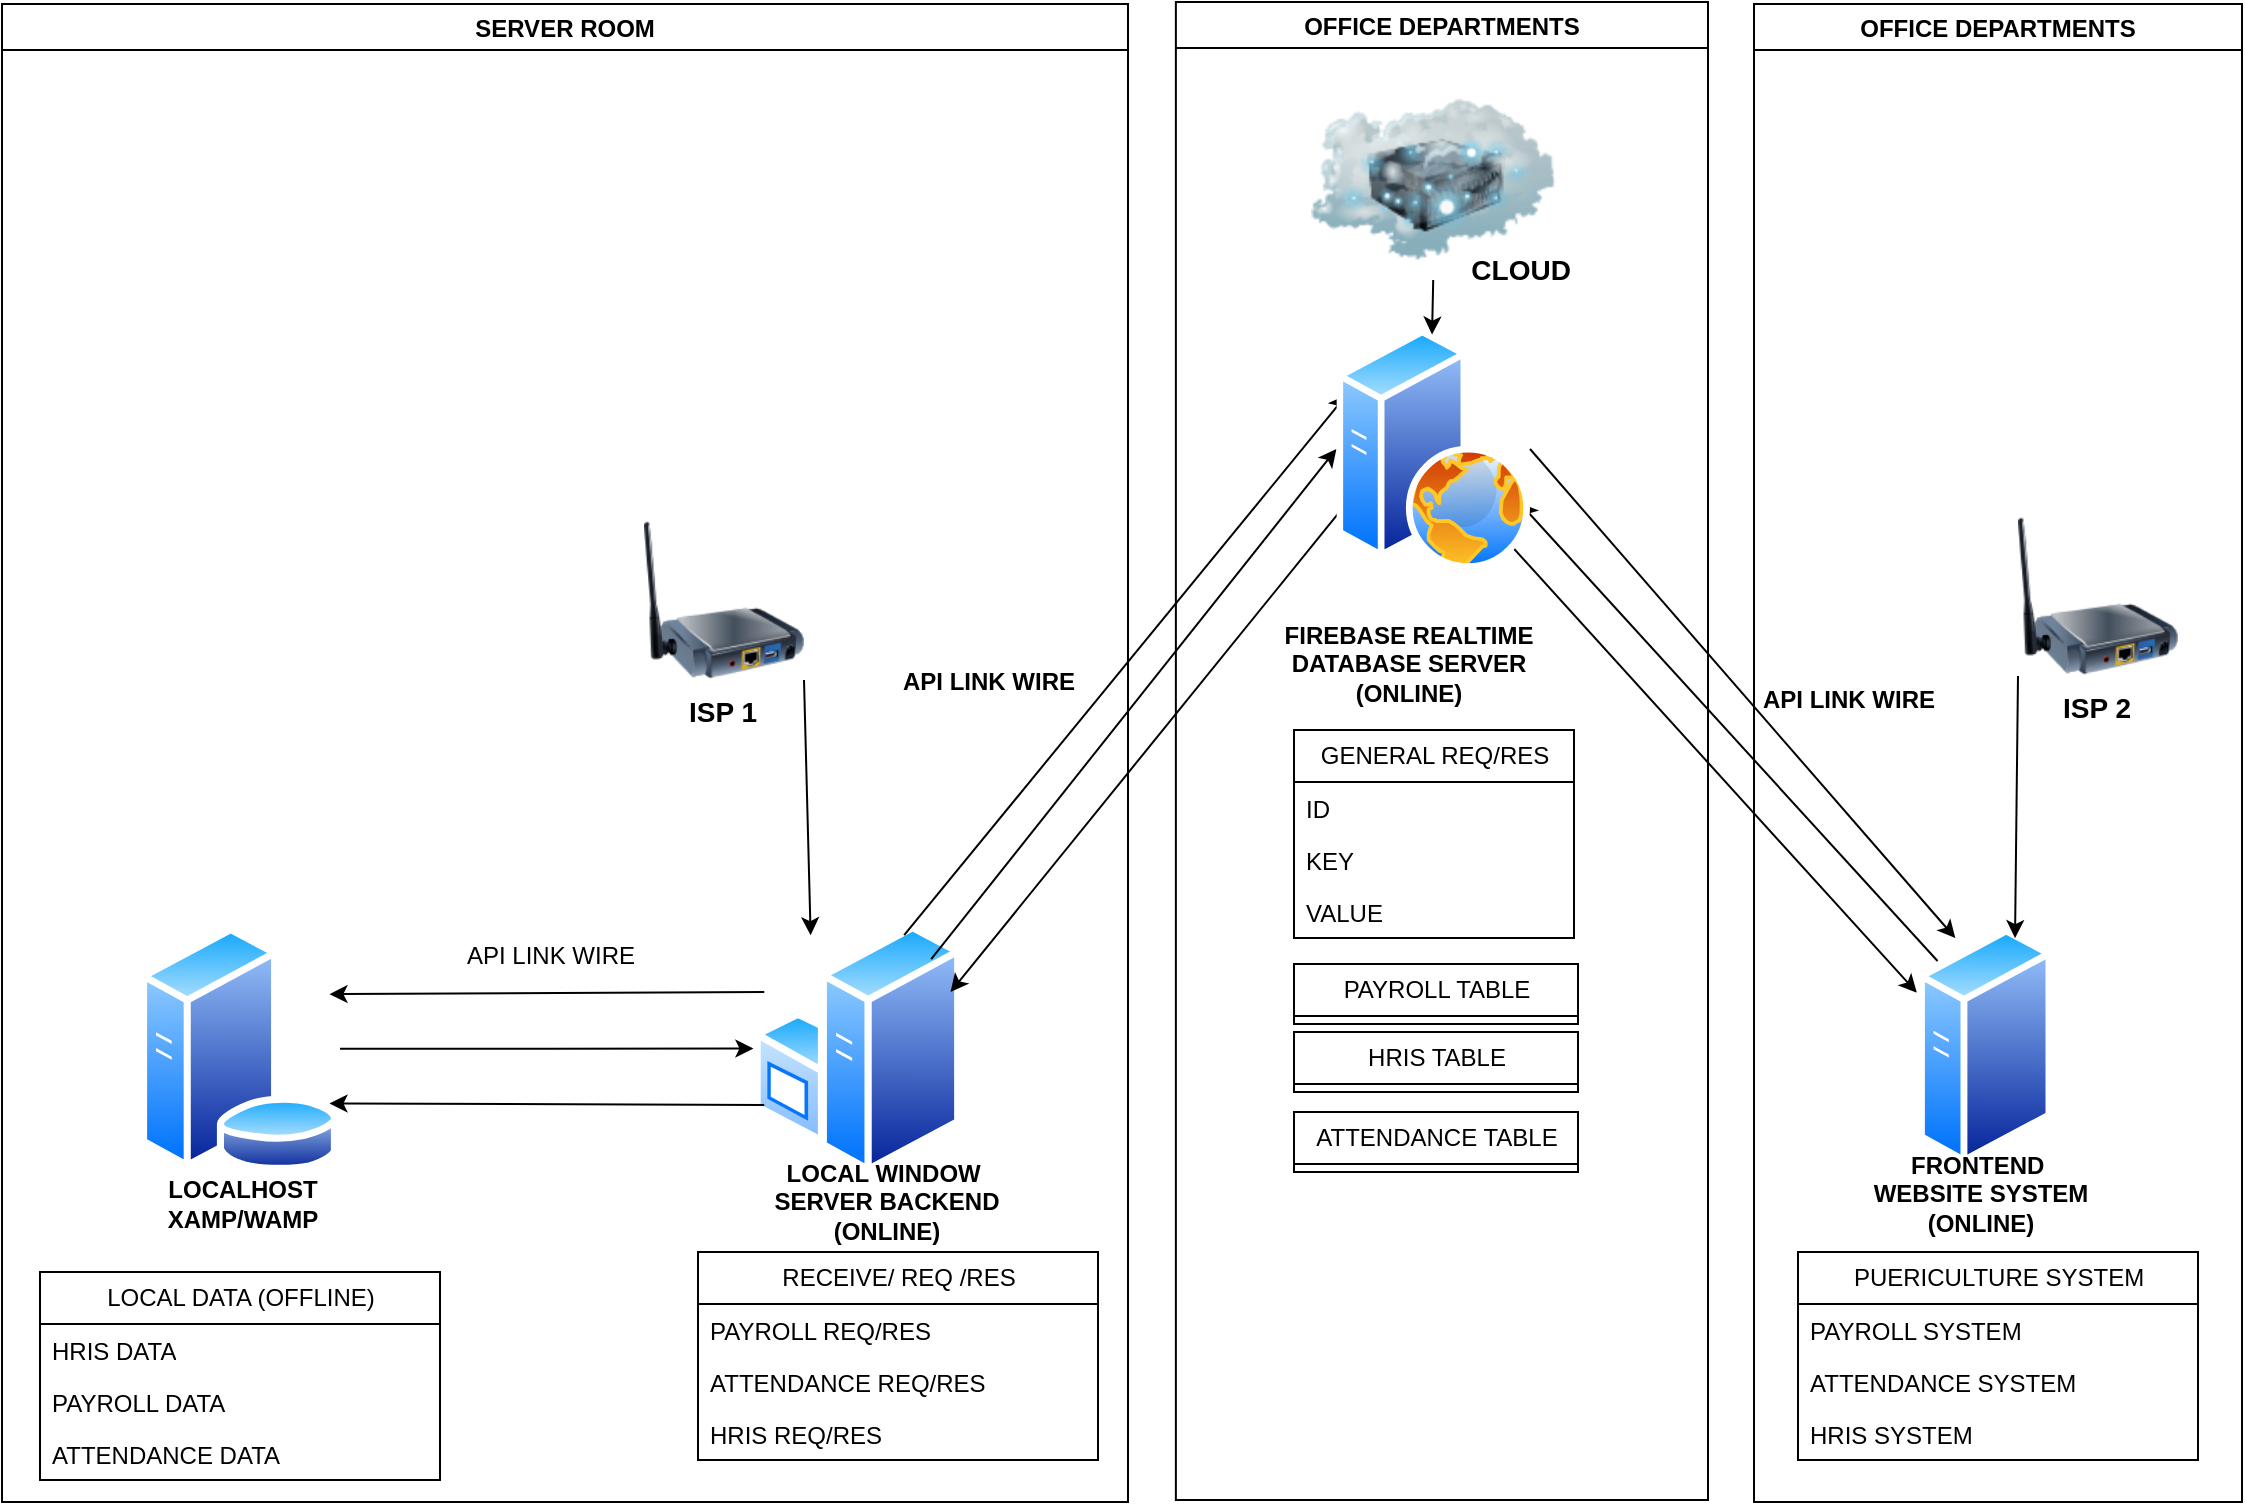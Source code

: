 <mxfile version="26.2.9">
  <diagram name="Page-1" id="e7e014a7-5840-1c2e-5031-d8a46d1fe8dd">
    <mxGraphModel dx="2210" dy="1854" grid="0" gridSize="10" guides="1" tooltips="1" connect="1" arrows="1" fold="1" page="1" pageScale="1" pageWidth="1169" pageHeight="826" background="none" math="0" shadow="0">
      <root>
        <mxCell id="0" />
        <mxCell id="1" parent="0" />
        <mxCell id="GnsFQ2bvyRAYjjchj4tW-123" value="" style="group" vertex="1" connectable="0" parent="1">
          <mxGeometry x="25" y="-797" width="1120" height="749" as="geometry" />
        </mxCell>
        <mxCell id="GnsFQ2bvyRAYjjchj4tW-42" value="&lt;b&gt;LOCALHOST&lt;/b&gt;&lt;div&gt;&lt;b&gt;XAMP/WAMP&lt;/b&gt;&lt;/div&gt;" style="text;html=1;align=center;verticalAlign=middle;resizable=0;points=[];autosize=1;strokeColor=none;fillColor=none;" vertex="1" parent="GnsFQ2bvyRAYjjchj4tW-123">
          <mxGeometry x="73" y="579" width="93" height="41" as="geometry" />
        </mxCell>
        <mxCell id="GnsFQ2bvyRAYjjchj4tW-55" style="edgeStyle=orthogonalEdgeStyle;rounded=0;orthogonalLoop=1;jettySize=auto;html=1;exitX=1;exitY=0.5;exitDx=0;exitDy=0;entryX=0;entryY=0.5;entryDx=0;entryDy=0;" edge="1" parent="GnsFQ2bvyRAYjjchj4tW-123" source="GnsFQ2bvyRAYjjchj4tW-46" target="GnsFQ2bvyRAYjjchj4tW-45">
          <mxGeometry relative="1" as="geometry" />
        </mxCell>
        <mxCell id="GnsFQ2bvyRAYjjchj4tW-46" value="" style="image;aspect=fixed;perimeter=ellipsePerimeter;html=1;align=center;shadow=0;dashed=0;spacingTop=3;image=img/lib/active_directory/database_server.svg;" vertex="1" parent="GnsFQ2bvyRAYjjchj4tW-123">
          <mxGeometry x="68" y="460.83" width="101" height="123.17" as="geometry" />
        </mxCell>
        <mxCell id="GnsFQ2bvyRAYjjchj4tW-48" value="" style="group" vertex="1" connectable="0" parent="GnsFQ2bvyRAYjjchj4tW-123">
          <mxGeometry x="668" y="184" width="123.4" height="175" as="geometry" />
        </mxCell>
        <mxCell id="GnsFQ2bvyRAYjjchj4tW-44" value="&lt;b&gt;FIREBASE REALTIME&lt;/b&gt;&lt;div&gt;&lt;b&gt;DATABASE SERVER&lt;/b&gt;&lt;/div&gt;&lt;div&gt;&lt;b&gt;(ONLINE)&lt;/b&gt;&lt;/div&gt;" style="text;html=1;align=center;verticalAlign=middle;resizable=0;points=[];autosize=1;strokeColor=none;fillColor=none;" vertex="1" parent="GnsFQ2bvyRAYjjchj4tW-48">
          <mxGeometry x="-36.0" y="118" width="142" height="55" as="geometry" />
        </mxCell>
        <mxCell id="GnsFQ2bvyRAYjjchj4tW-50" value="" style="group" vertex="1" connectable="0" parent="GnsFQ2bvyRAYjjchj4tW-123">
          <mxGeometry x="375.7" y="458.83" width="131.4" height="170.0" as="geometry" />
        </mxCell>
        <mxCell id="GnsFQ2bvyRAYjjchj4tW-45" value="" style="image;aspect=fixed;perimeter=ellipsePerimeter;html=1;align=center;shadow=0;dashed=0;spacingTop=3;image=img/lib/active_directory/windows_server.svg;" vertex="1" parent="GnsFQ2bvyRAYjjchj4tW-50">
          <mxGeometry width="104" height="126.83" as="geometry" />
        </mxCell>
        <mxCell id="GnsFQ2bvyRAYjjchj4tW-49" value="&lt;b&gt;LOCAL WINDOW&amp;nbsp;&lt;/b&gt;&lt;div&gt;&lt;b&gt;SERVER&amp;nbsp;&lt;span style=&quot;background-color: transparent; color: light-dark(rgb(0, 0, 0), rgb(255, 255, 255));&quot;&gt;BACKEND&lt;/span&gt;&lt;/b&gt;&lt;/div&gt;&lt;div&gt;&lt;span style=&quot;background-color: transparent; color: light-dark(rgb(0, 0, 0), rgb(255, 255, 255));&quot;&gt;&lt;b&gt;(ONLINE)&lt;/b&gt;&lt;/span&gt;&lt;/div&gt;" style="text;html=1;align=center;verticalAlign=middle;resizable=0;points=[];autosize=1;strokeColor=none;fillColor=none;" vertex="1" parent="GnsFQ2bvyRAYjjchj4tW-50">
          <mxGeometry x="1.4" y="113.0" width="130" height="55" as="geometry" />
        </mxCell>
        <mxCell id="GnsFQ2bvyRAYjjchj4tW-59" style="rounded=0;orthogonalLoop=1;jettySize=auto;html=1;exitX=0;exitY=0;exitDx=0;exitDy=0;entryX=1;entryY=0.75;entryDx=0;entryDy=0;" edge="1" parent="GnsFQ2bvyRAYjjchj4tW-123" source="GnsFQ2bvyRAYjjchj4tW-51" target="GnsFQ2bvyRAYjjchj4tW-47">
          <mxGeometry relative="1" as="geometry" />
        </mxCell>
        <mxCell id="GnsFQ2bvyRAYjjchj4tW-51" value="" style="image;aspect=fixed;perimeter=ellipsePerimeter;html=1;align=center;shadow=0;dashed=0;spacingTop=3;image=img/lib/active_directory/generic_server.svg;" vertex="1" parent="GnsFQ2bvyRAYjjchj4tW-123">
          <mxGeometry x="958" y="460.83" width="67.2" height="120" as="geometry" />
        </mxCell>
        <mxCell id="GnsFQ2bvyRAYjjchj4tW-52" value="&lt;b&gt;FRONTEND&amp;nbsp;&lt;/b&gt;&lt;div&gt;&lt;b&gt;WEBSITE SYSTEM&lt;br&gt;(ONLINE)&lt;/b&gt;&lt;/div&gt;" style="text;html=1;align=center;verticalAlign=middle;resizable=0;points=[];autosize=1;strokeColor=none;fillColor=none;" vertex="1" parent="GnsFQ2bvyRAYjjchj4tW-123">
          <mxGeometry x="926" y="567" width="125" height="55" as="geometry" />
        </mxCell>
        <mxCell id="GnsFQ2bvyRAYjjchj4tW-54" style="rounded=0;orthogonalLoop=1;jettySize=auto;html=1;exitX=0;exitY=0.75;exitDx=0;exitDy=0;entryX=1;entryY=0.75;entryDx=0;entryDy=0;" edge="1" parent="GnsFQ2bvyRAYjjchj4tW-123" source="GnsFQ2bvyRAYjjchj4tW-45" target="GnsFQ2bvyRAYjjchj4tW-46">
          <mxGeometry relative="1" as="geometry" />
        </mxCell>
        <mxCell id="GnsFQ2bvyRAYjjchj4tW-56" style="rounded=0;orthogonalLoop=1;jettySize=auto;html=1;exitX=1;exitY=0;exitDx=0;exitDy=0;entryX=0;entryY=0.5;entryDx=0;entryDy=0;" edge="1" parent="GnsFQ2bvyRAYjjchj4tW-123" source="GnsFQ2bvyRAYjjchj4tW-45" target="GnsFQ2bvyRAYjjchj4tW-47">
          <mxGeometry relative="1" as="geometry" />
        </mxCell>
        <mxCell id="GnsFQ2bvyRAYjjchj4tW-57" style="rounded=0;orthogonalLoop=1;jettySize=auto;html=1;exitX=0;exitY=0.75;exitDx=0;exitDy=0;entryX=1;entryY=0.25;entryDx=0;entryDy=0;" edge="1" parent="GnsFQ2bvyRAYjjchj4tW-123" source="GnsFQ2bvyRAYjjchj4tW-47" target="GnsFQ2bvyRAYjjchj4tW-45">
          <mxGeometry relative="1" as="geometry" />
        </mxCell>
        <mxCell id="GnsFQ2bvyRAYjjchj4tW-58" style="rounded=0;orthogonalLoop=1;jettySize=auto;html=1;exitX=1;exitY=0.5;exitDx=0;exitDy=0;entryX=0.25;entryY=0;entryDx=0;entryDy=0;" edge="1" parent="GnsFQ2bvyRAYjjchj4tW-123" source="GnsFQ2bvyRAYjjchj4tW-47" target="GnsFQ2bvyRAYjjchj4tW-51">
          <mxGeometry relative="1" as="geometry" />
        </mxCell>
        <mxCell id="GnsFQ2bvyRAYjjchj4tW-60" value="PUERICULTURE SYSTEM" style="swimlane;fontStyle=0;childLayout=stackLayout;horizontal=1;startSize=26;fillColor=none;horizontalStack=0;resizeParent=1;resizeParentMax=0;resizeLast=0;collapsible=1;marginBottom=0;html=1;" vertex="1" parent="GnsFQ2bvyRAYjjchj4tW-123">
          <mxGeometry x="898" y="624" width="200" height="104" as="geometry" />
        </mxCell>
        <mxCell id="GnsFQ2bvyRAYjjchj4tW-61" value="PAYROLL SYSTEM" style="text;strokeColor=none;fillColor=none;align=left;verticalAlign=top;spacingLeft=4;spacingRight=4;overflow=hidden;rotatable=0;points=[[0,0.5],[1,0.5]];portConstraint=eastwest;whiteSpace=wrap;html=1;" vertex="1" parent="GnsFQ2bvyRAYjjchj4tW-60">
          <mxGeometry y="26" width="200" height="26" as="geometry" />
        </mxCell>
        <mxCell id="GnsFQ2bvyRAYjjchj4tW-62" value="ATTENDANCE SYSTEM" style="text;strokeColor=none;fillColor=none;align=left;verticalAlign=top;spacingLeft=4;spacingRight=4;overflow=hidden;rotatable=0;points=[[0,0.5],[1,0.5]];portConstraint=eastwest;whiteSpace=wrap;html=1;" vertex="1" parent="GnsFQ2bvyRAYjjchj4tW-60">
          <mxGeometry y="52" width="200" height="26" as="geometry" />
        </mxCell>
        <mxCell id="GnsFQ2bvyRAYjjchj4tW-63" value="HRIS SYSTEM" style="text;strokeColor=none;fillColor=none;align=left;verticalAlign=top;spacingLeft=4;spacingRight=4;overflow=hidden;rotatable=0;points=[[0,0.5],[1,0.5]];portConstraint=eastwest;whiteSpace=wrap;html=1;" vertex="1" parent="GnsFQ2bvyRAYjjchj4tW-60">
          <mxGeometry y="78" width="200" height="26" as="geometry" />
        </mxCell>
        <mxCell id="GnsFQ2bvyRAYjjchj4tW-64" value="GENERAL REQ/RES" style="swimlane;fontStyle=0;childLayout=stackLayout;horizontal=1;startSize=26;fillColor=none;horizontalStack=0;resizeParent=1;resizeParentMax=0;resizeLast=0;collapsible=1;marginBottom=0;html=1;" vertex="1" parent="GnsFQ2bvyRAYjjchj4tW-123">
          <mxGeometry x="646" y="363" width="140" height="104" as="geometry" />
        </mxCell>
        <mxCell id="GnsFQ2bvyRAYjjchj4tW-65" value="ID" style="text;strokeColor=none;fillColor=none;align=left;verticalAlign=top;spacingLeft=4;spacingRight=4;overflow=hidden;rotatable=0;points=[[0,0.5],[1,0.5]];portConstraint=eastwest;whiteSpace=wrap;html=1;" vertex="1" parent="GnsFQ2bvyRAYjjchj4tW-64">
          <mxGeometry y="26" width="140" height="26" as="geometry" />
        </mxCell>
        <mxCell id="GnsFQ2bvyRAYjjchj4tW-66" value="KEY" style="text;strokeColor=none;fillColor=none;align=left;verticalAlign=top;spacingLeft=4;spacingRight=4;overflow=hidden;rotatable=0;points=[[0,0.5],[1,0.5]];portConstraint=eastwest;whiteSpace=wrap;html=1;" vertex="1" parent="GnsFQ2bvyRAYjjchj4tW-64">
          <mxGeometry y="52" width="140" height="26" as="geometry" />
        </mxCell>
        <mxCell id="GnsFQ2bvyRAYjjchj4tW-69" value="VALUE" style="text;strokeColor=none;fillColor=none;align=left;verticalAlign=top;spacingLeft=4;spacingRight=4;overflow=hidden;rotatable=0;points=[[0,0.5],[1,0.5]];portConstraint=eastwest;whiteSpace=wrap;html=1;" vertex="1" parent="GnsFQ2bvyRAYjjchj4tW-64">
          <mxGeometry y="78" width="140" height="26" as="geometry" />
        </mxCell>
        <mxCell id="GnsFQ2bvyRAYjjchj4tW-70" style="rounded=0;orthogonalLoop=1;jettySize=auto;html=1;exitX=1;exitY=1;exitDx=0;exitDy=0;entryX=-0.009;entryY=0.279;entryDx=0;entryDy=0;entryPerimeter=0;" edge="1" parent="GnsFQ2bvyRAYjjchj4tW-123" source="GnsFQ2bvyRAYjjchj4tW-47" target="GnsFQ2bvyRAYjjchj4tW-51">
          <mxGeometry relative="1" as="geometry" />
        </mxCell>
        <mxCell id="GnsFQ2bvyRAYjjchj4tW-71" style="rounded=0;orthogonalLoop=1;jettySize=auto;html=1;exitX=0.75;exitY=0;exitDx=0;exitDy=0;entryX=0;entryY=0.25;entryDx=0;entryDy=0;" edge="1" parent="GnsFQ2bvyRAYjjchj4tW-123" source="GnsFQ2bvyRAYjjchj4tW-45" target="GnsFQ2bvyRAYjjchj4tW-47">
          <mxGeometry relative="1" as="geometry" />
        </mxCell>
        <mxCell id="GnsFQ2bvyRAYjjchj4tW-73" style="rounded=0;orthogonalLoop=1;jettySize=auto;html=1;exitX=0;exitY=0.25;exitDx=0;exitDy=0;entryX=1;entryY=0.25;entryDx=0;entryDy=0;" edge="1" parent="GnsFQ2bvyRAYjjchj4tW-123" source="GnsFQ2bvyRAYjjchj4tW-45" target="GnsFQ2bvyRAYjjchj4tW-46">
          <mxGeometry relative="1" as="geometry" />
        </mxCell>
        <mxCell id="GnsFQ2bvyRAYjjchj4tW-74" value="RECEIVE/ REQ /RES" style="swimlane;fontStyle=0;childLayout=stackLayout;horizontal=1;startSize=26;fillColor=none;horizontalStack=0;resizeParent=1;resizeParentMax=0;resizeLast=0;collapsible=1;marginBottom=0;html=1;" vertex="1" parent="GnsFQ2bvyRAYjjchj4tW-123">
          <mxGeometry x="348" y="624" width="200" height="104" as="geometry" />
        </mxCell>
        <mxCell id="GnsFQ2bvyRAYjjchj4tW-75" value="PAYROLL REQ/RES" style="text;strokeColor=none;fillColor=none;align=left;verticalAlign=top;spacingLeft=4;spacingRight=4;overflow=hidden;rotatable=0;points=[[0,0.5],[1,0.5]];portConstraint=eastwest;whiteSpace=wrap;html=1;" vertex="1" parent="GnsFQ2bvyRAYjjchj4tW-74">
          <mxGeometry y="26" width="200" height="26" as="geometry" />
        </mxCell>
        <mxCell id="GnsFQ2bvyRAYjjchj4tW-76" value="ATTENDANCE REQ/RES" style="text;strokeColor=none;fillColor=none;align=left;verticalAlign=top;spacingLeft=4;spacingRight=4;overflow=hidden;rotatable=0;points=[[0,0.5],[1,0.5]];portConstraint=eastwest;whiteSpace=wrap;html=1;" vertex="1" parent="GnsFQ2bvyRAYjjchj4tW-74">
          <mxGeometry y="52" width="200" height="26" as="geometry" />
        </mxCell>
        <mxCell id="GnsFQ2bvyRAYjjchj4tW-77" value="HRIS REQ/RES" style="text;strokeColor=none;fillColor=none;align=left;verticalAlign=top;spacingLeft=4;spacingRight=4;overflow=hidden;rotatable=0;points=[[0,0.5],[1,0.5]];portConstraint=eastwest;whiteSpace=wrap;html=1;" vertex="1" parent="GnsFQ2bvyRAYjjchj4tW-74">
          <mxGeometry y="78" width="200" height="26" as="geometry" />
        </mxCell>
        <mxCell id="GnsFQ2bvyRAYjjchj4tW-78" value="PAYROLL TABLE" style="swimlane;fontStyle=0;childLayout=stackLayout;horizontal=1;startSize=26;fillColor=none;horizontalStack=0;resizeParent=1;resizeParentMax=0;resizeLast=0;collapsible=1;marginBottom=0;html=1;" vertex="1" collapsed="1" parent="GnsFQ2bvyRAYjjchj4tW-123">
          <mxGeometry x="646" y="480" width="142" height="30" as="geometry">
            <mxRectangle x="1788" y="176" width="140" height="104" as="alternateBounds" />
          </mxGeometry>
        </mxCell>
        <mxCell id="GnsFQ2bvyRAYjjchj4tW-79" value="ID" style="text;strokeColor=none;fillColor=none;align=left;verticalAlign=top;spacingLeft=4;spacingRight=4;overflow=hidden;rotatable=0;points=[[0,0.5],[1,0.5]];portConstraint=eastwest;whiteSpace=wrap;html=1;" vertex="1" parent="GnsFQ2bvyRAYjjchj4tW-78">
          <mxGeometry y="26" width="140" height="26" as="geometry" />
        </mxCell>
        <mxCell id="GnsFQ2bvyRAYjjchj4tW-80" value="KEY" style="text;strokeColor=none;fillColor=none;align=left;verticalAlign=top;spacingLeft=4;spacingRight=4;overflow=hidden;rotatable=0;points=[[0,0.5],[1,0.5]];portConstraint=eastwest;whiteSpace=wrap;html=1;" vertex="1" parent="GnsFQ2bvyRAYjjchj4tW-78">
          <mxGeometry y="52" width="140" height="26" as="geometry" />
        </mxCell>
        <mxCell id="GnsFQ2bvyRAYjjchj4tW-81" value="VALUE" style="text;strokeColor=none;fillColor=none;align=left;verticalAlign=top;spacingLeft=4;spacingRight=4;overflow=hidden;rotatable=0;points=[[0,0.5],[1,0.5]];portConstraint=eastwest;whiteSpace=wrap;html=1;" vertex="1" parent="GnsFQ2bvyRAYjjchj4tW-78">
          <mxGeometry y="78" width="140" height="26" as="geometry" />
        </mxCell>
        <mxCell id="GnsFQ2bvyRAYjjchj4tW-82" value="HRIS TABLE" style="swimlane;fontStyle=0;childLayout=stackLayout;horizontal=1;startSize=26;fillColor=none;horizontalStack=0;resizeParent=1;resizeParentMax=0;resizeLast=0;collapsible=1;marginBottom=0;html=1;" vertex="1" collapsed="1" parent="GnsFQ2bvyRAYjjchj4tW-123">
          <mxGeometry x="646" y="514" width="142" height="30" as="geometry">
            <mxRectangle x="1788" y="290" width="140" height="104" as="alternateBounds" />
          </mxGeometry>
        </mxCell>
        <mxCell id="GnsFQ2bvyRAYjjchj4tW-83" value="ID" style="text;strokeColor=none;fillColor=none;align=left;verticalAlign=top;spacingLeft=4;spacingRight=4;overflow=hidden;rotatable=0;points=[[0,0.5],[1,0.5]];portConstraint=eastwest;whiteSpace=wrap;html=1;" vertex="1" parent="GnsFQ2bvyRAYjjchj4tW-82">
          <mxGeometry y="26" width="140" height="26" as="geometry" />
        </mxCell>
        <mxCell id="GnsFQ2bvyRAYjjchj4tW-84" value="KEY" style="text;strokeColor=none;fillColor=none;align=left;verticalAlign=top;spacingLeft=4;spacingRight=4;overflow=hidden;rotatable=0;points=[[0,0.5],[1,0.5]];portConstraint=eastwest;whiteSpace=wrap;html=1;" vertex="1" parent="GnsFQ2bvyRAYjjchj4tW-82">
          <mxGeometry y="52" width="140" height="26" as="geometry" />
        </mxCell>
        <mxCell id="GnsFQ2bvyRAYjjchj4tW-85" value="VALUE" style="text;strokeColor=none;fillColor=none;align=left;verticalAlign=top;spacingLeft=4;spacingRight=4;overflow=hidden;rotatable=0;points=[[0,0.5],[1,0.5]];portConstraint=eastwest;whiteSpace=wrap;html=1;" vertex="1" parent="GnsFQ2bvyRAYjjchj4tW-82">
          <mxGeometry y="78" width="140" height="26" as="geometry" />
        </mxCell>
        <mxCell id="GnsFQ2bvyRAYjjchj4tW-86" value="ATTENDANCE TABLE" style="swimlane;fontStyle=0;childLayout=stackLayout;horizontal=1;startSize=26;fillColor=none;horizontalStack=0;resizeParent=1;resizeParentMax=0;resizeLast=0;collapsible=1;marginBottom=0;html=1;" vertex="1" collapsed="1" parent="GnsFQ2bvyRAYjjchj4tW-123">
          <mxGeometry x="646" y="554" width="142" height="30" as="geometry">
            <mxRectangle x="1788" y="250" width="140" height="104" as="alternateBounds" />
          </mxGeometry>
        </mxCell>
        <mxCell id="GnsFQ2bvyRAYjjchj4tW-87" value="ID" style="text;strokeColor=none;fillColor=none;align=left;verticalAlign=top;spacingLeft=4;spacingRight=4;overflow=hidden;rotatable=0;points=[[0,0.5],[1,0.5]];portConstraint=eastwest;whiteSpace=wrap;html=1;" vertex="1" parent="GnsFQ2bvyRAYjjchj4tW-86">
          <mxGeometry y="26" width="140" height="26" as="geometry" />
        </mxCell>
        <mxCell id="GnsFQ2bvyRAYjjchj4tW-88" value="KEY" style="text;strokeColor=none;fillColor=none;align=left;verticalAlign=top;spacingLeft=4;spacingRight=4;overflow=hidden;rotatable=0;points=[[0,0.5],[1,0.5]];portConstraint=eastwest;whiteSpace=wrap;html=1;" vertex="1" parent="GnsFQ2bvyRAYjjchj4tW-86">
          <mxGeometry y="52" width="140" height="26" as="geometry" />
        </mxCell>
        <mxCell id="GnsFQ2bvyRAYjjchj4tW-89" value="VALUE" style="text;strokeColor=none;fillColor=none;align=left;verticalAlign=top;spacingLeft=4;spacingRight=4;overflow=hidden;rotatable=0;points=[[0,0.5],[1,0.5]];portConstraint=eastwest;whiteSpace=wrap;html=1;" vertex="1" parent="GnsFQ2bvyRAYjjchj4tW-86">
          <mxGeometry y="78" width="140" height="26" as="geometry" />
        </mxCell>
        <mxCell id="GnsFQ2bvyRAYjjchj4tW-90" value="LOCAL DATA (OFFLINE)" style="swimlane;fontStyle=0;childLayout=stackLayout;horizontal=1;startSize=26;fillColor=none;horizontalStack=0;resizeParent=1;resizeParentMax=0;resizeLast=0;collapsible=1;marginBottom=0;html=1;" vertex="1" parent="GnsFQ2bvyRAYjjchj4tW-123">
          <mxGeometry x="19" y="634" width="200" height="104" as="geometry" />
        </mxCell>
        <mxCell id="GnsFQ2bvyRAYjjchj4tW-91" value="HRIS DATA" style="text;strokeColor=none;fillColor=none;align=left;verticalAlign=top;spacingLeft=4;spacingRight=4;overflow=hidden;rotatable=0;points=[[0,0.5],[1,0.5]];portConstraint=eastwest;whiteSpace=wrap;html=1;" vertex="1" parent="GnsFQ2bvyRAYjjchj4tW-90">
          <mxGeometry y="26" width="200" height="26" as="geometry" />
        </mxCell>
        <mxCell id="GnsFQ2bvyRAYjjchj4tW-92" value="PAYROLL DATA" style="text;strokeColor=none;fillColor=none;align=left;verticalAlign=top;spacingLeft=4;spacingRight=4;overflow=hidden;rotatable=0;points=[[0,0.5],[1,0.5]];portConstraint=eastwest;whiteSpace=wrap;html=1;" vertex="1" parent="GnsFQ2bvyRAYjjchj4tW-90">
          <mxGeometry y="52" width="200" height="26" as="geometry" />
        </mxCell>
        <mxCell id="GnsFQ2bvyRAYjjchj4tW-93" value="ATTENDANCE DATA" style="text;strokeColor=none;fillColor=none;align=left;verticalAlign=top;spacingLeft=4;spacingRight=4;overflow=hidden;rotatable=0;points=[[0,0.5],[1,0.5]];portConstraint=eastwest;whiteSpace=wrap;html=1;" vertex="1" parent="GnsFQ2bvyRAYjjchj4tW-90">
          <mxGeometry y="78" width="200" height="26" as="geometry" />
        </mxCell>
        <mxCell id="GnsFQ2bvyRAYjjchj4tW-95" value="&lt;b&gt;API LINK WIRE&lt;/b&gt;" style="text;html=1;align=center;verticalAlign=middle;resizable=0;points=[];autosize=1;strokeColor=none;fillColor=none;" vertex="1" parent="GnsFQ2bvyRAYjjchj4tW-123">
          <mxGeometry x="441" y="326" width="104" height="26" as="geometry" />
        </mxCell>
        <mxCell id="GnsFQ2bvyRAYjjchj4tW-96" value="&lt;b&gt;API LINK WIRE&lt;/b&gt;" style="text;html=1;align=center;verticalAlign=middle;resizable=0;points=[];autosize=1;strokeColor=none;fillColor=none;" vertex="1" parent="GnsFQ2bvyRAYjjchj4tW-123">
          <mxGeometry x="871" y="335" width="104" height="26" as="geometry" />
        </mxCell>
        <mxCell id="GnsFQ2bvyRAYjjchj4tW-97" value="API LINK WIRE" style="text;html=1;align=center;verticalAlign=middle;resizable=0;points=[];autosize=1;strokeColor=none;fillColor=none;" vertex="1" parent="GnsFQ2bvyRAYjjchj4tW-123">
          <mxGeometry x="219" y="460.83" width="110" height="30" as="geometry" />
        </mxCell>
        <mxCell id="GnsFQ2bvyRAYjjchj4tW-103" style="rounded=0;orthogonalLoop=1;jettySize=auto;html=1;exitX=1;exitY=1;exitDx=0;exitDy=0;entryX=0.25;entryY=0;entryDx=0;entryDy=0;" edge="1" parent="GnsFQ2bvyRAYjjchj4tW-123" source="GnsFQ2bvyRAYjjchj4tW-101" target="GnsFQ2bvyRAYjjchj4tW-45">
          <mxGeometry relative="1" as="geometry" />
        </mxCell>
        <mxCell id="GnsFQ2bvyRAYjjchj4tW-104" value="" style="group;fontStyle=1" vertex="1" connectable="0" parent="GnsFQ2bvyRAYjjchj4tW-123">
          <mxGeometry x="321" y="258" width="80" height="110" as="geometry" />
        </mxCell>
        <mxCell id="GnsFQ2bvyRAYjjchj4tW-101" value="" style="image;html=1;image=img/lib/clip_art/networking/Print_Server_Wireless_128x128.png" vertex="1" parent="GnsFQ2bvyRAYjjchj4tW-104">
          <mxGeometry width="80" height="80" as="geometry" />
        </mxCell>
        <mxCell id="GnsFQ2bvyRAYjjchj4tW-102" value="&lt;font style=&quot;font-size: 14px;&quot;&gt;&lt;b&gt;ISP 1&lt;/b&gt;&lt;/font&gt;" style="text;html=1;align=center;verticalAlign=middle;resizable=0;points=[];autosize=1;strokeColor=none;fillColor=none;" vertex="1" parent="GnsFQ2bvyRAYjjchj4tW-104">
          <mxGeometry x="13" y="81" width="52" height="29" as="geometry" />
        </mxCell>
        <mxCell id="GnsFQ2bvyRAYjjchj4tW-109" value="" style="group" vertex="1" connectable="0" parent="GnsFQ2bvyRAYjjchj4tW-123">
          <mxGeometry x="1008" y="256" width="80" height="110" as="geometry" />
        </mxCell>
        <mxCell id="GnsFQ2bvyRAYjjchj4tW-110" value="" style="image;html=1;image=img/lib/clip_art/networking/Print_Server_Wireless_128x128.png" vertex="1" parent="GnsFQ2bvyRAYjjchj4tW-109">
          <mxGeometry width="80" height="80" as="geometry" />
        </mxCell>
        <mxCell id="GnsFQ2bvyRAYjjchj4tW-111" value="&lt;font style=&quot;font-size: 14px;&quot;&gt;&lt;b&gt;ISP 2&lt;/b&gt;&lt;/font&gt;" style="text;html=1;align=center;verticalAlign=middle;resizable=0;points=[];autosize=1;strokeColor=none;fillColor=none;" vertex="1" parent="GnsFQ2bvyRAYjjchj4tW-109">
          <mxGeometry x="13" y="81" width="52" height="29" as="geometry" />
        </mxCell>
        <mxCell id="GnsFQ2bvyRAYjjchj4tW-112" style="rounded=0;orthogonalLoop=1;jettySize=auto;html=1;exitX=0;exitY=1;exitDx=0;exitDy=0;entryX=0.75;entryY=0;entryDx=0;entryDy=0;" edge="1" parent="GnsFQ2bvyRAYjjchj4tW-123" source="GnsFQ2bvyRAYjjchj4tW-110" target="GnsFQ2bvyRAYjjchj4tW-51">
          <mxGeometry relative="1" as="geometry" />
        </mxCell>
        <mxCell id="GnsFQ2bvyRAYjjchj4tW-115" value="" style="group" vertex="1" connectable="0" parent="GnsFQ2bvyRAYjjchj4tW-123">
          <mxGeometry x="648" y="7" width="205" height="741" as="geometry" />
        </mxCell>
        <mxCell id="GnsFQ2bvyRAYjjchj4tW-113" value="" style="image;html=1;image=img/lib/clip_art/networking/Cloud_Server_128x128.png" vertex="1" parent="GnsFQ2bvyRAYjjchj4tW-115">
          <mxGeometry x="6.543" y="31" width="122.128" height="100" as="geometry" />
        </mxCell>
        <mxCell id="GnsFQ2bvyRAYjjchj4tW-119" value="OFFICE DEPARTMENTS" style="swimlane;startSize=23;" vertex="1" parent="GnsFQ2bvyRAYjjchj4tW-115">
          <mxGeometry x="-61.064" y="-8" width="266.064" height="749" as="geometry" />
        </mxCell>
        <mxCell id="GnsFQ2bvyRAYjjchj4tW-47" value="" style="image;aspect=fixed;perimeter=ellipsePerimeter;html=1;align=center;shadow=0;dashed=0;spacingTop=3;image=img/lib/active_directory/web_server.svg;" vertex="1" parent="GnsFQ2bvyRAYjjchj4tW-119">
          <mxGeometry x="80.274" y="163" width="96.8" height="121" as="geometry" />
        </mxCell>
        <mxCell id="GnsFQ2bvyRAYjjchj4tW-114" value="&lt;font style=&quot;font-size: 14px;&quot;&gt;CLOUD&amp;nbsp;&lt;/font&gt;" style="text;html=1;align=center;verticalAlign=middle;resizable=0;points=[];autosize=1;strokeColor=none;fillColor=none;fontStyle=1" vertex="1" parent="GnsFQ2bvyRAYjjchj4tW-115">
          <mxGeometry x="77.0" y="111" width="71" height="29" as="geometry" />
        </mxCell>
        <mxCell id="GnsFQ2bvyRAYjjchj4tW-116" style="rounded=0;orthogonalLoop=1;jettySize=auto;html=1;exitX=0.5;exitY=1;exitDx=0;exitDy=0;entryX=0.494;entryY=0.027;entryDx=0;entryDy=0;entryPerimeter=0;" edge="1" parent="GnsFQ2bvyRAYjjchj4tW-115" source="GnsFQ2bvyRAYjjchj4tW-113" target="GnsFQ2bvyRAYjjchj4tW-47">
          <mxGeometry relative="1" as="geometry" />
        </mxCell>
        <mxCell id="GnsFQ2bvyRAYjjchj4tW-117" value="OFFICE DEPARTMENTS" style="swimlane;startSize=23;" vertex="1" parent="GnsFQ2bvyRAYjjchj4tW-123">
          <mxGeometry x="876" width="244" height="749" as="geometry" />
        </mxCell>
        <mxCell id="GnsFQ2bvyRAYjjchj4tW-118" value="SERVER ROOM" style="swimlane;" vertex="1" parent="GnsFQ2bvyRAYjjchj4tW-123">
          <mxGeometry width="563" height="749" as="geometry" />
        </mxCell>
      </root>
    </mxGraphModel>
  </diagram>
</mxfile>
